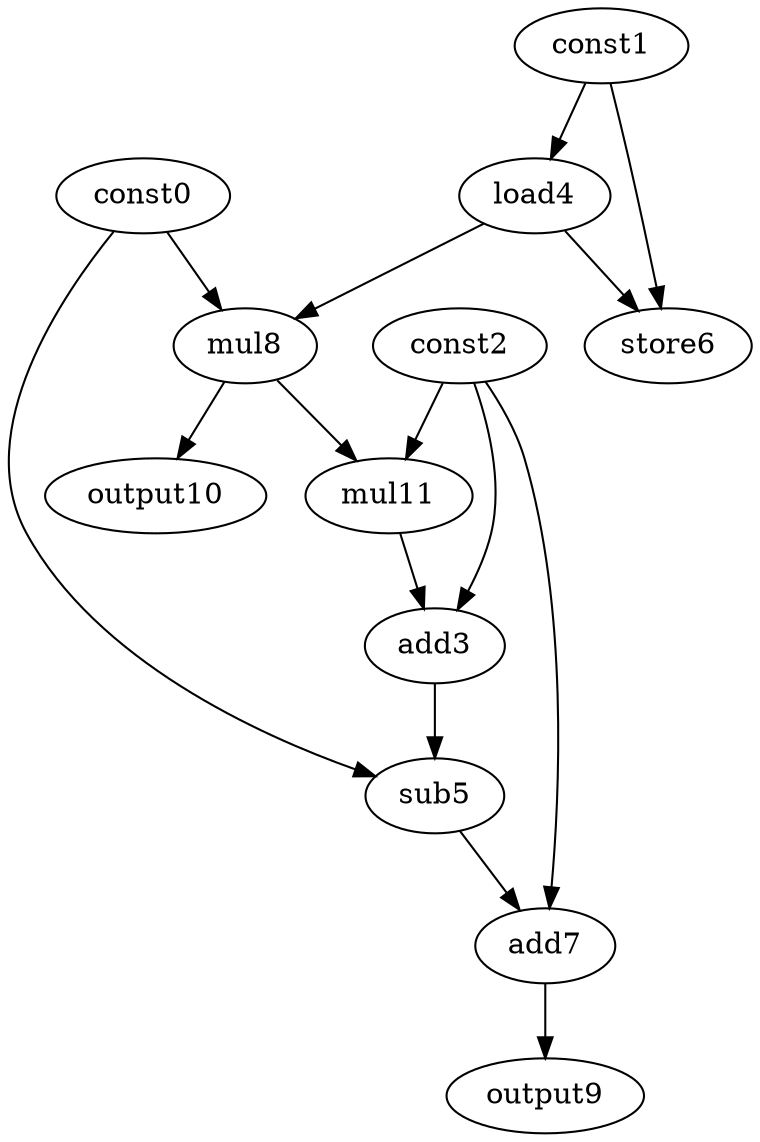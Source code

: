 digraph G { 
const0[opcode=const]; 
const1[opcode=const]; 
const2[opcode=const]; 
add3[opcode=add]; 
load4[opcode=load]; 
sub5[opcode=sub]; 
store6[opcode=store]; 
add7[opcode=add]; 
mul8[opcode=mul]; 
output9[opcode=output]; 
output10[opcode=output]; 
mul11[opcode=mul]; 
const1->load4[operand=0];
const1->store6[operand=0];
load4->store6[operand=1];
const0->mul8[operand=0];
load4->mul8[operand=1];
mul8->output10[operand=0];
mul8->mul11[operand=0];
const2->mul11[operand=1];
const2->add3[operand=0];
mul11->add3[operand=1];
const0->sub5[operand=0];
add3->sub5[operand=1];
const2->add7[operand=0];
sub5->add7[operand=1];
add7->output9[operand=0];
}
